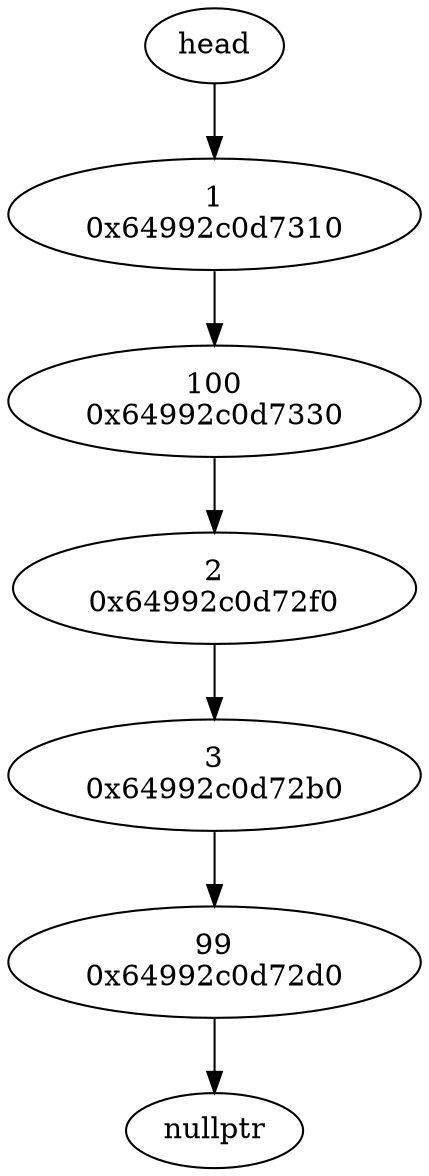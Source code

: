 digraph g {
Head [label="head"];
Head -> 1
1[label="1\n0x64992c0d7310"]
1->2
2[label="100\n0x64992c0d7330"]
2->3
3[label="2\n0x64992c0d72f0"]
3->4
4[label="3\n0x64992c0d72b0"]
4->5
5[label="99\n0x64992c0d72d0"]
5->6
6[label="nullptr"]
}
